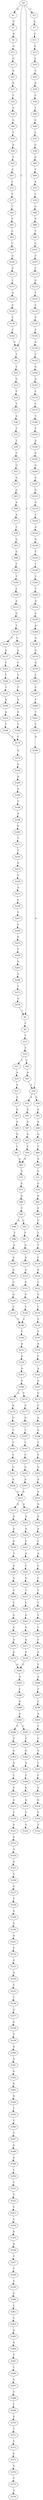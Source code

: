 strict digraph  {
	S0 -> S1 [ label = G ];
	S0 -> S2 [ label = C ];
	S0 -> S3 [ label = C ];
	S0 -> S4 [ label = C ];
	S1 -> S5 [ label = G ];
	S2 -> S6 [ label = T ];
	S3 -> S7 [ label = G ];
	S4 -> S8 [ label = C ];
	S5 -> S9 [ label = G ];
	S6 -> S10 [ label = T ];
	S7 -> S11 [ label = T ];
	S8 -> S12 [ label = T ];
	S9 -> S13 [ label = G ];
	S10 -> S14 [ label = G ];
	S11 -> S15 [ label = G ];
	S12 -> S16 [ label = T ];
	S13 -> S17 [ label = G ];
	S14 -> S18 [ label = T ];
	S15 -> S19 [ label = C ];
	S16 -> S20 [ label = C ];
	S16 -> S21 [ label = T ];
	S17 -> S22 [ label = A ];
	S18 -> S23 [ label = T ];
	S19 -> S24 [ label = T ];
	S20 -> S25 [ label = A ];
	S21 -> S26 [ label = A ];
	S22 -> S27 [ label = A ];
	S23 -> S28 [ label = A ];
	S24 -> S29 [ label = A ];
	S25 -> S30 [ label = A ];
	S26 -> S31 [ label = A ];
	S27 -> S32 [ label = T ];
	S28 -> S33 [ label = T ];
	S29 -> S34 [ label = C ];
	S30 -> S35 [ label = A ];
	S30 -> S36 [ label = G ];
	S31 -> S37 [ label = A ];
	S32 -> S38 [ label = A ];
	S33 -> S39 [ label = T ];
	S34 -> S40 [ label = T ];
	S35 -> S41 [ label = A ];
	S36 -> S42 [ label = A ];
	S37 -> S43 [ label = A ];
	S38 -> S44 [ label = G ];
	S39 -> S45 [ label = C ];
	S40 -> S46 [ label = C ];
	S41 -> S47 [ label = A ];
	S42 -> S48 [ label = A ];
	S43 -> S49 [ label = A ];
	S44 -> S50 [ label = T ];
	S45 -> S51 [ label = G ];
	S46 -> S52 [ label = C ];
	S47 -> S53 [ label = G ];
	S48 -> S54 [ label = G ];
	S49 -> S55 [ label = G ];
	S50 -> S56 [ label = A ];
	S51 -> S57 [ label = G ];
	S52 -> S58 [ label = G ];
	S53 -> S59 [ label = T ];
	S54 -> S60 [ label = T ];
	S55 -> S61 [ label = T ];
	S56 -> S62 [ label = T ];
	S57 -> S63 [ label = G ];
	S58 -> S64 [ label = G ];
	S59 -> S65 [ label = A ];
	S60 -> S66 [ label = A ];
	S61 -> S65 [ label = A ];
	S62 -> S67 [ label = C ];
	S63 -> S68 [ label = A ];
	S64 -> S69 [ label = T ];
	S65 -> S70 [ label = A ];
	S66 -> S71 [ label = G ];
	S67 -> S72 [ label = C ];
	S68 -> S73 [ label = A ];
	S69 -> S74 [ label = A ];
	S70 -> S75 [ label = G ];
	S71 -> S76 [ label = G ];
	S72 -> S77 [ label = C ];
	S73 -> S78 [ label = C ];
	S74 -> S79 [ label = C ];
	S75 -> S80 [ label = G ];
	S76 -> S81 [ label = G ];
	S77 -> S82 [ label = T ];
	S78 -> S83 [ label = G ];
	S79 -> S84 [ label = G ];
	S80 -> S85 [ label = T ];
	S81 -> S86 [ label = C ];
	S82 -> S87 [ label = C ];
	S83 -> S88 [ label = G ];
	S84 -> S89 [ label = G ];
	S85 -> S90 [ label = G ];
	S85 -> S91 [ label = C ];
	S86 -> S92 [ label = C ];
	S87 -> S93 [ label = C ];
	S88 -> S94 [ label = T ];
	S89 -> S95 [ label = T ];
	S90 -> S96 [ label = T ];
	S91 -> S97 [ label = T ];
	S92 -> S98 [ label = T ];
	S93 -> S99 [ label = C ];
	S94 -> S100 [ label = T ];
	S95 -> S101 [ label = G ];
	S96 -> S102 [ label = A ];
	S97 -> S103 [ label = A ];
	S98 -> S104 [ label = T ];
	S99 -> S105 [ label = A ];
	S100 -> S106 [ label = C ];
	S101 -> S107 [ label = T ];
	S102 -> S108 [ label = A ];
	S103 -> S109 [ label = A ];
	S104 -> S110 [ label = C ];
	S105 -> S111 [ label = A ];
	S106 -> S112 [ label = A ];
	S107 -> S113 [ label = C ];
	S108 -> S114 [ label = A ];
	S109 -> S115 [ label = A ];
	S110 -> S116 [ label = A ];
	S111 -> S117 [ label = C ];
	S112 -> S118 [ label = G ];
	S113 -> S119 [ label = G ];
	S114 -> S120 [ label = C ];
	S115 -> S121 [ label = C ];
	S116 -> S122 [ label = T ];
	S117 -> S123 [ label = A ];
	S118 -> S124 [ label = T ];
	S119 -> S125 [ label = T ];
	S120 -> S126 [ label = G ];
	S121 -> S127 [ label = G ];
	S122 -> S128 [ label = G ];
	S123 -> S129 [ label = G ];
	S124 -> S130 [ label = T ];
	S124 -> S131 [ label = C ];
	S125 -> S132 [ label = C ];
	S126 -> S133 [ label = C ];
	S127 -> S134 [ label = C ];
	S128 -> S135 [ label = C ];
	S129 -> S136 [ label = T ];
	S130 -> S137 [ label = A ];
	S131 -> S138 [ label = A ];
	S132 -> S139 [ label = T ];
	S133 -> S140 [ label = C ];
	S134 -> S140 [ label = C ];
	S135 -> S141 [ label = T ];
	S136 -> S142 [ label = C ];
	S137 -> S143 [ label = T ];
	S138 -> S144 [ label = T ];
	S139 -> S145 [ label = T ];
	S140 -> S146 [ label = T ];
	S141 -> S147 [ label = T ];
	S142 -> S2 [ label = C ];
	S143 -> S148 [ label = T ];
	S144 -> S149 [ label = T ];
	S145 -> S150 [ label = A ];
	S146 -> S151 [ label = A ];
	S147 -> S152 [ label = A ];
	S148 -> S153 [ label = T ];
	S149 -> S154 [ label = T ];
	S150 -> S155 [ label = C ];
	S151 -> S156 [ label = A ];
	S152 -> S157 [ label = C ];
	S153 -> S158 [ label = A ];
	S154 -> S159 [ label = A ];
	S155 -> S160 [ label = A ];
	S156 -> S161 [ label = A ];
	S157 -> S162 [ label = A ];
	S158 -> S163 [ label = A ];
	S159 -> S164 [ label = A ];
	S160 -> S165 [ label = A ];
	S161 -> S166 [ label = G ];
	S162 -> S167 [ label = G ];
	S163 -> S168 [ label = T ];
	S164 -> S169 [ label = T ];
	S165 -> S170 [ label = C ];
	S166 -> S171 [ label = A ];
	S166 -> S172 [ label = T ];
	S167 -> S173 [ label = G ];
	S168 -> S174 [ label = C ];
	S169 -> S174 [ label = C ];
	S170 -> S175 [ label = C ];
	S171 -> S176 [ label = A ];
	S172 -> S177 [ label = A ];
	S173 -> S178 [ label = C ];
	S174 -> S179 [ label = G ];
	S175 -> S180 [ label = T ];
	S176 -> S181 [ label = G ];
	S177 -> S182 [ label = G ];
	S178 -> S183 [ label = A ];
	S179 -> S184 [ label = A ];
	S180 -> S185 [ label = T ];
	S181 -> S186 [ label = T ];
	S182 -> S187 [ label = T ];
	S183 -> S188 [ label = G ];
	S184 -> S189 [ label = A ];
	S185 -> S190 [ label = A ];
	S186 -> S191 [ label = T ];
	S187 -> S192 [ label = T ];
	S188 -> S193 [ label = T ];
	S189 -> S194 [ label = G ];
	S190 -> S195 [ label = G ];
	S191 -> S196 [ label = C ];
	S192 -> S197 [ label = C ];
	S193 -> S198 [ label = T ];
	S194 -> S199 [ label = T ];
	S195 -> S200 [ label = G ];
	S196 -> S201 [ label = G ];
	S197 -> S202 [ label = G ];
	S198 -> S203 [ label = G ];
	S199 -> S204 [ label = A ];
	S200 -> S205 [ label = A ];
	S201 -> S206 [ label = A ];
	S202 -> S207 [ label = A ];
	S203 -> S208 [ label = A ];
	S204 -> S209 [ label = G ];
	S205 -> S210 [ label = G ];
	S206 -> S211 [ label = G ];
	S207 -> S211 [ label = G ];
	S208 -> S212 [ label = G ];
	S209 -> S213 [ label = T ];
	S210 -> S214 [ label = G ];
	S211 -> S215 [ label = G ];
	S211 -> S216 [ label = G ];
	S212 -> S217 [ label = A ];
	S213 -> S218 [ label = T ];
	S214 -> S219 [ label = C ];
	S215 -> S220 [ label = A ];
	S216 -> S221 [ label = A ];
	S217 -> S222 [ label = A ];
	S218 -> S223 [ label = G ];
	S219 -> S224 [ label = G ];
	S220 -> S225 [ label = A ];
	S221 -> S226 [ label = A ];
	S222 -> S227 [ label = A ];
	S223 -> S228 [ label = G ];
	S224 -> S229 [ label = G ];
	S225 -> S230 [ label = G ];
	S226 -> S231 [ label = C ];
	S227 -> S232 [ label = C ];
	S228 -> S233 [ label = A ];
	S229 -> S234 [ label = T ];
	S230 -> S235 [ label = T ];
	S231 -> S236 [ label = A ];
	S232 -> S237 [ label = A ];
	S233 -> S238 [ label = C ];
	S234 -> S239 [ label = T ];
	S235 -> S240 [ label = A ];
	S236 -> S241 [ label = C ];
	S237 -> S242 [ label = C ];
	S238 -> S243 [ label = C ];
	S239 -> S244 [ label = C ];
	S240 -> S245 [ label = G ];
	S241 -> S246 [ label = G ];
	S242 -> S247 [ label = C ];
	S243 -> S248 [ label = T ];
	S244 -> S249 [ label = T ];
	S245 -> S250 [ label = T ];
	S246 -> S251 [ label = T ];
	S247 -> S252 [ label = T ];
	S248 -> S253 [ label = A ];
	S249 -> S254 [ label = A ];
	S250 -> S255 [ label = C ];
	S251 -> S256 [ label = C ];
	S252 -> S257 [ label = T ];
	S253 -> S258 [ label = C ];
	S254 -> S259 [ label = C ];
	S255 -> S260 [ label = G ];
	S256 -> S261 [ label = G ];
	S257 -> S262 [ label = T ];
	S258 -> S263 [ label = A ];
	S259 -> S264 [ label = A ];
	S260 -> S265 [ label = G ];
	S261 -> S266 [ label = G ];
	S262 -> S267 [ label = C ];
	S263 -> S268 [ label = A ];
	S264 -> S269 [ label = A ];
	S265 -> S270 [ label = A ];
	S266 -> S271 [ label = A ];
	S267 -> S272 [ label = T ];
	S268 -> S273 [ label = T ];
	S269 -> S274 [ label = G ];
	S270 -> S275 [ label = G ];
	S271 -> S276 [ label = G ];
	S272 -> S277 [ label = A ];
	S273 -> S278 [ label = G ];
	S274 -> S279 [ label = G ];
	S275 -> S280 [ label = G ];
	S276 -> S280 [ label = G ];
	S277 -> S281 [ label = C ];
	S278 -> S4 [ label = C ];
	S279 -> S282 [ label = C ];
	S280 -> S283 [ label = A ];
	S281 -> S284 [ label = A ];
	S282 -> S285 [ label = C ];
	S283 -> S286 [ label = C ];
	S284 -> S287 [ label = T ];
	S285 -> S288 [ label = T ];
	S286 -> S289 [ label = G ];
	S287 -> S290 [ label = C ];
	S288 -> S291 [ label = T ];
	S289 -> S292 [ label = A ];
	S290 -> S293 [ label = A ];
	S291 -> S294 [ label = C ];
	S292 -> S295 [ label = C ];
	S292 -> S296 [ label = G ];
	S293 -> S297 [ label = T ];
	S294 -> S298 [ label = A ];
	S295 -> S299 [ label = C ];
	S296 -> S300 [ label = C ];
	S297 -> S301 [ label = C ];
	S298 -> S30 [ label = A ];
	S299 -> S302 [ label = G ];
	S300 -> S303 [ label = G ];
	S301 -> S304 [ label = G ];
	S302 -> S305 [ label = A ];
	S303 -> S306 [ label = G ];
	S304 -> S307 [ label = T ];
	S305 -> S308 [ label = C ];
	S306 -> S309 [ label = C ];
	S307 -> S310 [ label = C ];
	S308 -> S311 [ label = G ];
	S309 -> S312 [ label = G ];
	S310 -> S313 [ label = G ];
	S311 -> S314 [ label = G ];
	S312 -> S315 [ label = G ];
	S313 -> S316 [ label = G ];
	S314 -> S317 [ label = T ];
	S315 -> S318 [ label = T ];
	S316 -> S319 [ label = T ];
	S317 -> S320 [ label = A ];
	S318 -> S321 [ label = A ];
	S319 -> S322 [ label = T ];
	S321 -> S323 [ label = G ];
	S323 -> S324 [ label = A ];
	S324 -> S325 [ label = A ];
	S325 -> S326 [ label = C ];
	S326 -> S327 [ label = C ];
	S327 -> S328 [ label = T ];
	S328 -> S329 [ label = A ];
	S329 -> S330 [ label = G ];
	S330 -> S331 [ label = A ];
	S331 -> S332 [ label = T ];
	S332 -> S333 [ label = G ];
	S333 -> S334 [ label = A ];
	S334 -> S335 [ label = C ];
	S335 -> S336 [ label = T ];
	S336 -> S337 [ label = G ];
	S337 -> S338 [ label = A ];
	S338 -> S339 [ label = T ];
	S339 -> S340 [ label = G ];
	S340 -> S341 [ label = A ];
	S341 -> S342 [ label = G ];
	S342 -> S343 [ label = G ];
	S343 -> S344 [ label = G ];
	S344 -> S345 [ label = T ];
	S345 -> S346 [ label = C ];
	S346 -> S347 [ label = T ];
	S347 -> S348 [ label = G ];
	S348 -> S349 [ label = A ];
	S349 -> S350 [ label = C ];
	S350 -> S351 [ label = T ];
	S351 -> S352 [ label = T ];
	S352 -> S353 [ label = T ];
	S353 -> S354 [ label = C ];
	S354 -> S355 [ label = A ];
	S355 -> S356 [ label = A ];
	S356 -> S357 [ label = T ];
	S357 -> S358 [ label = T ];
	S358 -> S359 [ label = C ];
	S359 -> S360 [ label = G ];
	S360 -> S361 [ label = C ];
	S361 -> S362 [ label = C ];
	S362 -> S363 [ label = G ];
	S363 -> S364 [ label = A ];
	S364 -> S365 [ label = T ];
	S365 -> S366 [ label = T ];
	S366 -> S367 [ label = G ];
	S367 -> S368 [ label = T ];
	S368 -> S369 [ label = C ];
	S369 -> S370 [ label = G ];
	S370 -> S371 [ label = T ];
	S371 -> S372 [ label = C ];
	S372 -> S373 [ label = G ];
	S373 -> S374 [ label = A ];
	S374 -> S375 [ label = T ];
	S375 -> S376 [ label = A ];
}
